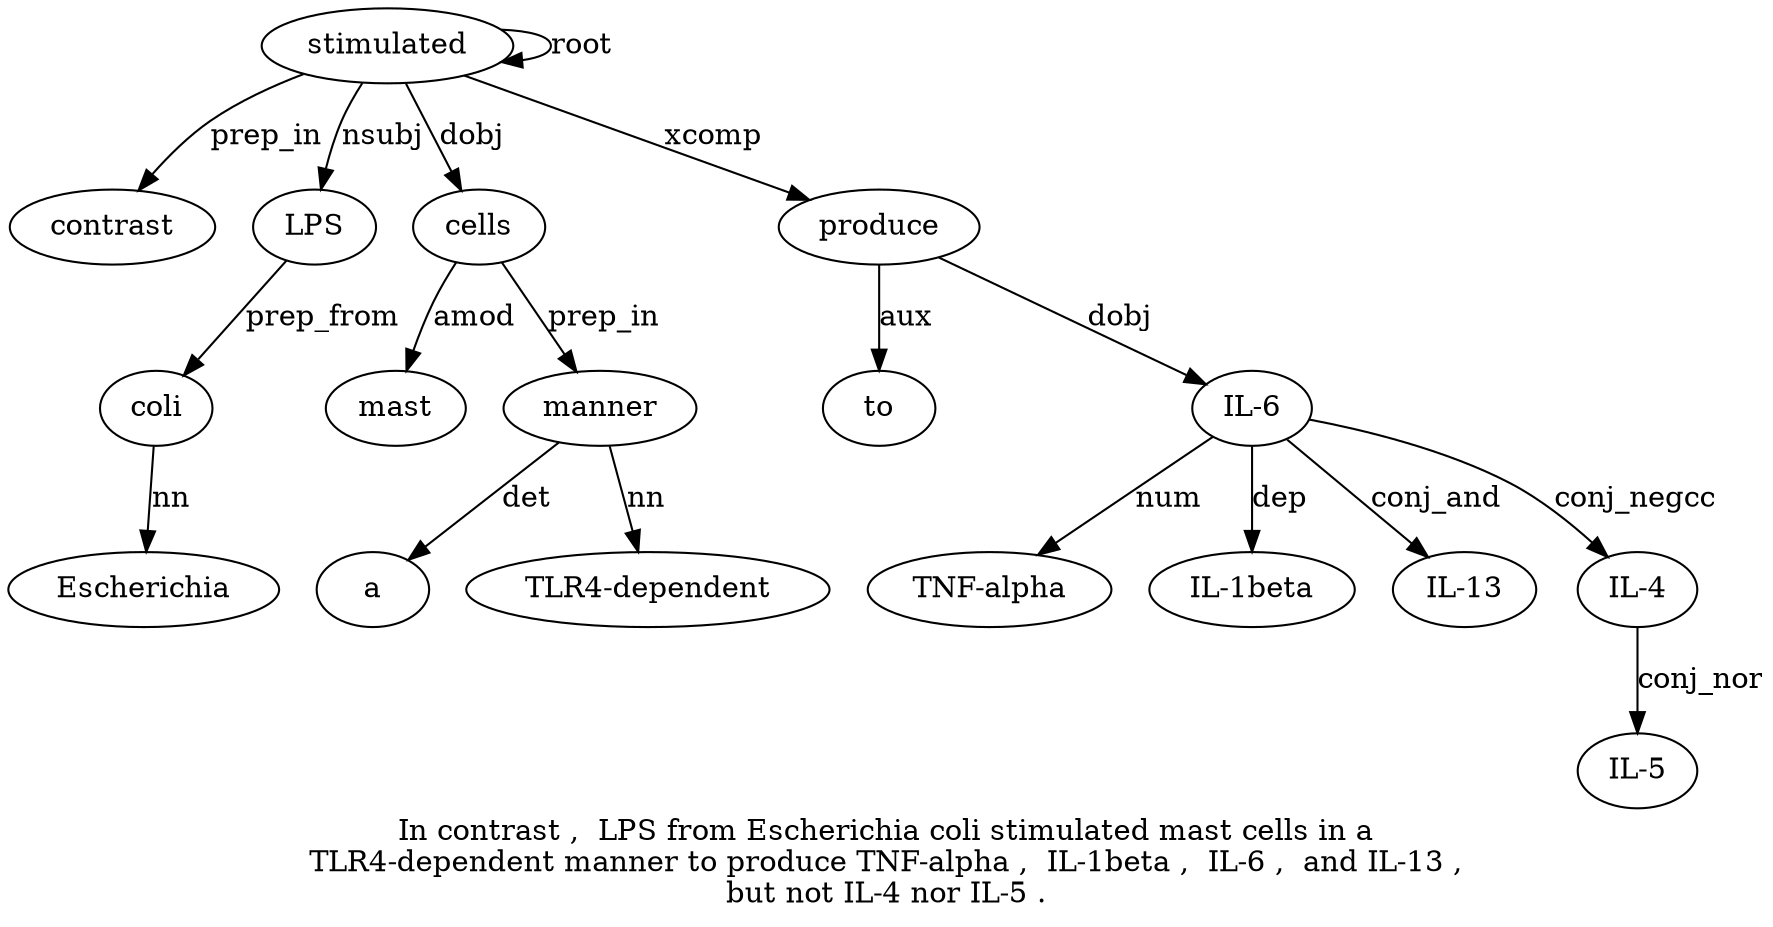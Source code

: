 digraph "In contrast ,  LPS from Escherichia coli stimulated mast cells in a TLR4-dependent manner to produce TNF-alpha ,  IL-1beta ,  IL-6 ,  and IL-13 ,  but not IL-4 nor IL-5 ." {
label="In contrast ,  LPS from Escherichia coli stimulated mast cells in a
TLR4-dependent manner to produce TNF-alpha ,  IL-1beta ,  IL-6 ,  and IL-13 ,
but not IL-4 nor IL-5 .";
stimulated8 [style=filled, fillcolor=white, label=stimulated];
contrast2 [style=filled, fillcolor=white, label=contrast];
stimulated8 -> contrast2  [label=prep_in];
LPS4 [style=filled, fillcolor=white, label=LPS];
stimulated8 -> LPS4  [label=nsubj];
coli7 [style=filled, fillcolor=white, label=coli];
Escherichia6 [style=filled, fillcolor=white, label=Escherichia];
coli7 -> Escherichia6  [label=nn];
LPS4 -> coli7  [label=prep_from];
stimulated8 -> stimulated8  [label=root];
cells10 [style=filled, fillcolor=white, label=cells];
mast9 [style=filled, fillcolor=white, label=mast];
cells10 -> mast9  [label=amod];
stimulated8 -> cells10  [label=dobj];
manner14 [style=filled, fillcolor=white, label=manner];
a12 [style=filled, fillcolor=white, label=a];
manner14 -> a12  [label=det];
"TLR4-dependent13" [style=filled, fillcolor=white, label="TLR4-dependent"];
manner14 -> "TLR4-dependent13"  [label=nn];
cells10 -> manner14  [label=prep_in];
produce16 [style=filled, fillcolor=white, label=produce];
to15 [style=filled, fillcolor=white, label=to];
produce16 -> to15  [label=aux];
stimulated8 -> produce16  [label=xcomp];
"IL-621" [style=filled, fillcolor=white, label="IL-6"];
"TNF-alpha17" [style=filled, fillcolor=white, label="TNF-alpha"];
"IL-621" -> "TNF-alpha17"  [label=num];
"IL-1beta9" [style=filled, fillcolor=white, label="IL-1beta"];
"IL-621" -> "IL-1beta9"  [label=dep];
produce16 -> "IL-621"  [label=dobj];
"IL-1324" [style=filled, fillcolor=white, label="IL-13"];
"IL-621" -> "IL-1324"  [label=conj_and];
"IL-428" [style=filled, fillcolor=white, label="IL-4"];
"IL-621" -> "IL-428"  [label=conj_negcc];
"IL-530" [style=filled, fillcolor=white, label="IL-5"];
"IL-428" -> "IL-530"  [label=conj_nor];
}
